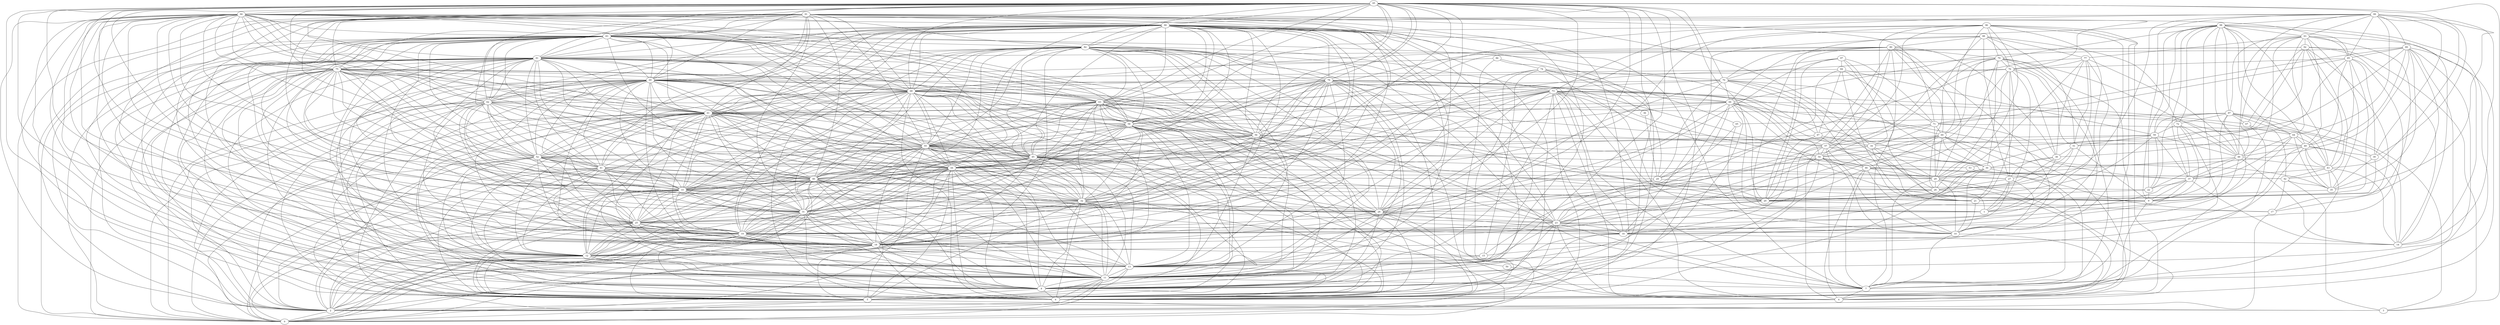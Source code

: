 digraph "sensornet-topology" {
label = "";
rankdir="BT";"0"->"2" [arrowhead = "both"] 
"0"->"5" [arrowhead = "both"] 
"0"->"11" [arrowhead = "both"] 
"0"->"12" [arrowhead = "both"] 
"0"->"18" [arrowhead = "both"] 
"0"->"19" [arrowhead = "both"] 
"0"->"25" [arrowhead = "both"] 
"0"->"31" [arrowhead = "both"] 
"0"->"33" [arrowhead = "both"] 
"0"->"40" [arrowhead = "both"] 
"0"->"41" [arrowhead = "both"] 
"0"->"52" [arrowhead = "both"] 
"0"->"55" [arrowhead = "both"] 
"0"->"61" [arrowhead = "both"] 
"0"->"62" [arrowhead = "both"] 
"0"->"68" [arrowhead = "both"] 
"0"->"69" [arrowhead = "both"] 
"0"->"75" [arrowhead = "both"] 
"0"->"81" [arrowhead = "both"] 
"0"->"83" [arrowhead = "both"] 
"0"->"90" [arrowhead = "both"] 
"0"->"91" [arrowhead = "both"] 
"1"->"9" [arrowhead = "both"] 
"1"->"26" [arrowhead = "both"] 
"1"->"27" [arrowhead = "both"] 
"1"->"38" [arrowhead = "both"] 
"1"->"65" [arrowhead = "both"] 
"1"->"75" [arrowhead = "both"] 
"1"->"76" [arrowhead = "both"] 
"1"->"77" [arrowhead = "both"] 
"1"->"88" [arrowhead = "both"] 
"1"->"95" [arrowhead = "both"] 
"2"->"5" [arrowhead = "both"] 
"2"->"11" [arrowhead = "both"] 
"2"->"12" [arrowhead = "both"] 
"2"->"17" [arrowhead = "both"] 
"2"->"18" [arrowhead = "both"] 
"2"->"19" [arrowhead = "both"] 
"2"->"25" [arrowhead = "both"] 
"2"->"29" [arrowhead = "both"] 
"2"->"31" [arrowhead = "both"] 
"2"->"33" [arrowhead = "both"] 
"2"->"40" [arrowhead = "both"] 
"2"->"41" [arrowhead = "both"] 
"2"->"44" [arrowhead = "both"] 
"2"->"55" [arrowhead = "both"] 
"2"->"61" [arrowhead = "both"] 
"2"->"62" [arrowhead = "both"] 
"2"->"68" [arrowhead = "both"] 
"2"->"69" [arrowhead = "both"] 
"2"->"74" [arrowhead = "both"] 
"2"->"75" [arrowhead = "both"] 
"2"->"81" [arrowhead = "both"] 
"2"->"83" [arrowhead = "both"] 
"2"->"86" [arrowhead = "both"] 
"2"->"90" [arrowhead = "both"] 
"2"->"91" [arrowhead = "both"] 
"2"->"94" [arrowhead = "both"] 
"3"->"5" [arrowhead = "both"] 
"3"->"42" [arrowhead = "both"] 
"3"->"69" [arrowhead = "both"] 
"3"->"87" [arrowhead = "both"] 
"3"->"92" [arrowhead = "both"] 
"3"->"95" [arrowhead = "both"] 
"4"->"7" [arrowhead = "both"] 
"4"->"10" [arrowhead = "both"] 
"4"->"23" [arrowhead = "both"] 
"4"->"28" [arrowhead = "both"] 
"4"->"29" [arrowhead = "both"] 
"4"->"46" [arrowhead = "both"] 
"4"->"57" [arrowhead = "both"] 
"4"->"60" [arrowhead = "both"] 
"4"->"68" [arrowhead = "both"] 
"4"->"73" [arrowhead = "both"] 
"4"->"78" [arrowhead = "both"] 
"4"->"79" [arrowhead = "both"] 
"4"->"89" [arrowhead = "both"] 
"4"->"96" [arrowhead = "both"] 
"5"->"8" [arrowhead = "both"] 
"5"->"9" [arrowhead = "both"] 
"5"->"11" [arrowhead = "both"] 
"5"->"12" [arrowhead = "both"] 
"5"->"13" [arrowhead = "both"] 
"5"->"18" [arrowhead = "both"] 
"5"->"19" [arrowhead = "both"] 
"5"->"25" [arrowhead = "both"] 
"5"->"31" [arrowhead = "both"] 
"5"->"32" [arrowhead = "both"] 
"5"->"33" [arrowhead = "both"] 
"5"->"40" [arrowhead = "both"] 
"5"->"41" [arrowhead = "both"] 
"5"->"43" [arrowhead = "both"] 
"5"->"44" [arrowhead = "both"] 
"5"->"45" [arrowhead = "both"] 
"5"->"52" [arrowhead = "both"] 
"5"->"53" [arrowhead = "both"] 
"5"->"54" [arrowhead = "both"] 
"5"->"58" [arrowhead = "both"] 
"5"->"61" [arrowhead = "both"] 
"5"->"62" [arrowhead = "both"] 
"5"->"63" [arrowhead = "both"] 
"5"->"68" [arrowhead = "both"] 
"5"->"69" [arrowhead = "both"] 
"5"->"75" [arrowhead = "both"] 
"5"->"81" [arrowhead = "both"] 
"5"->"82" [arrowhead = "both"] 
"5"->"83" [arrowhead = "both"] 
"5"->"90" [arrowhead = "both"] 
"5"->"91" [arrowhead = "both"] 
"5"->"94" [arrowhead = "both"] 
"5"->"95" [arrowhead = "both"] 
"6"->"8" [arrowhead = "both"] 
"6"->"11" [arrowhead = "both"] 
"6"->"13" [arrowhead = "both"] 
"6"->"18" [arrowhead = "both"] 
"6"->"23" [arrowhead = "both"] 
"6"->"28" [arrowhead = "both"] 
"6"->"31" [arrowhead = "both"] 
"6"->"32" [arrowhead = "both"] 
"6"->"44" [arrowhead = "both"] 
"6"->"45" [arrowhead = "both"] 
"6"->"49" [arrowhead = "both"] 
"6"->"58" [arrowhead = "both"] 
"6"->"61" [arrowhead = "both"] 
"6"->"63" [arrowhead = "both"] 
"6"->"68" [arrowhead = "both"] 
"6"->"73" [arrowhead = "both"] 
"6"->"78" [arrowhead = "both"] 
"6"->"81" [arrowhead = "both"] 
"6"->"82" [arrowhead = "both"] 
"6"->"89" [arrowhead = "both"] 
"6"->"91" [arrowhead = "both"] 
"6"->"94" [arrowhead = "both"] 
"6"->"95" [arrowhead = "both"] 
"7"->"10" [arrowhead = "both"] 
"7"->"11" [arrowhead = "both"] 
"7"->"23" [arrowhead = "both"] 
"7"->"29" [arrowhead = "both"] 
"7"->"30" [arrowhead = "both"] 
"7"->"46" [arrowhead = "both"] 
"7"->"50" [arrowhead = "both"] 
"7"->"54" [arrowhead = "both"] 
"7"->"60" [arrowhead = "both"] 
"7"->"72" [arrowhead = "both"] 
"7"->"73" [arrowhead = "both"] 
"7"->"79" [arrowhead = "both"] 
"7"->"80" [arrowhead = "both"] 
"7"->"82" [arrowhead = "both"] 
"7"->"90" [arrowhead = "both"] 
"7"->"96" [arrowhead = "both"] 
"7"->"98" [arrowhead = "both"] 
"8"->"11" [arrowhead = "both"] 
"8"->"12" [arrowhead = "both"] 
"8"->"13" [arrowhead = "both"] 
"8"->"16" [arrowhead = "both"] 
"8"->"18" [arrowhead = "both"] 
"8"->"19" [arrowhead = "both"] 
"8"->"23" [arrowhead = "both"] 
"8"->"28" [arrowhead = "both"] 
"8"->"31" [arrowhead = "both"] 
"8"->"32" [arrowhead = "both"] 
"8"->"33" [arrowhead = "both"] 
"8"->"40" [arrowhead = "both"] 
"8"->"44" [arrowhead = "both"] 
"8"->"45" [arrowhead = "both"] 
"8"->"55" [arrowhead = "both"] 
"8"->"56" [arrowhead = "both"] 
"8"->"61" [arrowhead = "both"] 
"8"->"63" [arrowhead = "both"] 
"8"->"66" [arrowhead = "both"] 
"8"->"68" [arrowhead = "both"] 
"8"->"69" [arrowhead = "both"] 
"8"->"73" [arrowhead = "both"] 
"8"->"78" [arrowhead = "both"] 
"8"->"81" [arrowhead = "both"] 
"8"->"82" [arrowhead = "both"] 
"8"->"83" [arrowhead = "both"] 
"8"->"90" [arrowhead = "both"] 
"8"->"94" [arrowhead = "both"] 
"8"->"95" [arrowhead = "both"] 
"9"->"22" [arrowhead = "both"] 
"9"->"34" [arrowhead = "both"] 
"9"->"37" [arrowhead = "both"] 
"9"->"48" [arrowhead = "both"] 
"9"->"51" [arrowhead = "both"] 
"9"->"55" [arrowhead = "both"] 
"9"->"66" [arrowhead = "both"] 
"9"->"72" [arrowhead = "both"] 
"9"->"87" [arrowhead = "both"] 
"9"->"98" [arrowhead = "both"] 
"9"->"99" [arrowhead = "both"] 
"10"->"21" [arrowhead = "both"] 
"10"->"23" [arrowhead = "both"] 
"10"->"25" [arrowhead = "both"] 
"10"->"29" [arrowhead = "both"] 
"10"->"30" [arrowhead = "both"] 
"10"->"46" [arrowhead = "both"] 
"10"->"54" [arrowhead = "both"] 
"10"->"57" [arrowhead = "both"] 
"10"->"73" [arrowhead = "both"] 
"10"->"79" [arrowhead = "both"] 
"10"->"80" [arrowhead = "both"] 
"10"->"96" [arrowhead = "both"] 
"10"->"98" [arrowhead = "both"] 
"11"->"12" [arrowhead = "both"] 
"11"->"13" [arrowhead = "both"] 
"11"->"16" [arrowhead = "both"] 
"11"->"18" [arrowhead = "both"] 
"11"->"19" [arrowhead = "both"] 
"11"->"25" [arrowhead = "both"] 
"11"->"28" [arrowhead = "both"] 
"11"->"31" [arrowhead = "both"] 
"11"->"32" [arrowhead = "both"] 
"11"->"33" [arrowhead = "both"] 
"11"->"40" [arrowhead = "both"] 
"11"->"41" [arrowhead = "both"] 
"11"->"44" [arrowhead = "both"] 
"11"->"45" [arrowhead = "both"] 
"11"->"52" [arrowhead = "both"] 
"11"->"55" [arrowhead = "both"] 
"11"->"56" [arrowhead = "both"] 
"11"->"57" [arrowhead = "both"] 
"11"->"58" [arrowhead = "both"] 
"11"->"62" [arrowhead = "both"] 
"11"->"63" [arrowhead = "both"] 
"11"->"66" [arrowhead = "both"] 
"11"->"68" [arrowhead = "both"] 
"11"->"69" [arrowhead = "both"] 
"11"->"75" [arrowhead = "both"] 
"11"->"78" [arrowhead = "both"] 
"11"->"81" [arrowhead = "both"] 
"11"->"82" [arrowhead = "both"] 
"11"->"83" [arrowhead = "both"] 
"11"->"89" [arrowhead = "both"] 
"11"->"90" [arrowhead = "both"] 
"11"->"91" [arrowhead = "both"] 
"11"->"94" [arrowhead = "both"] 
"11"->"95" [arrowhead = "both"] 
"12"->"18" [arrowhead = "both"] 
"12"->"19" [arrowhead = "both"] 
"12"->"25" [arrowhead = "both"] 
"12"->"31" [arrowhead = "both"] 
"12"->"33" [arrowhead = "both"] 
"12"->"40" [arrowhead = "both"] 
"12"->"41" [arrowhead = "both"] 
"12"->"44" [arrowhead = "both"] 
"12"->"49" [arrowhead = "both"] 
"12"->"52" [arrowhead = "both"] 
"12"->"55" [arrowhead = "both"] 
"12"->"61" [arrowhead = "both"] 
"12"->"63" [arrowhead = "both"] 
"12"->"68" [arrowhead = "both"] 
"12"->"69" [arrowhead = "both"] 
"12"->"75" [arrowhead = "both"] 
"12"->"78" [arrowhead = "both"] 
"12"->"81" [arrowhead = "both"] 
"12"->"82" [arrowhead = "both"] 
"12"->"83" [arrowhead = "both"] 
"12"->"90" [arrowhead = "both"] 
"12"->"91" [arrowhead = "both"] 
"12"->"94" [arrowhead = "both"] 
"13"->"15" [arrowhead = "both"] 
"13"->"19" [arrowhead = "both"] 
"13"->"23" [arrowhead = "both"] 
"13"->"25" [arrowhead = "both"] 
"13"->"28" [arrowhead = "both"] 
"13"->"31" [arrowhead = "both"] 
"13"->"32" [arrowhead = "both"] 
"13"->"33" [arrowhead = "both"] 
"13"->"40" [arrowhead = "both"] 
"13"->"45" [arrowhead = "both"] 
"13"->"55" [arrowhead = "both"] 
"13"->"56" [arrowhead = "both"] 
"13"->"58" [arrowhead = "both"] 
"13"->"61" [arrowhead = "both"] 
"13"->"67" [arrowhead = "both"] 
"13"->"69" [arrowhead = "both"] 
"13"->"73" [arrowhead = "both"] 
"13"->"75" [arrowhead = "both"] 
"13"->"78" [arrowhead = "both"] 
"13"->"81" [arrowhead = "both"] 
"13"->"82" [arrowhead = "both"] 
"13"->"83" [arrowhead = "both"] 
"13"->"90" [arrowhead = "both"] 
"13"->"95" [arrowhead = "both"] 
"14"->"16" [arrowhead = "both"] 
"14"->"37" [arrowhead = "both"] 
"14"->"43" [arrowhead = "both"] 
"14"->"48" [arrowhead = "both"] 
"14"->"49" [arrowhead = "both"] 
"14"->"87" [arrowhead = "both"] 
"14"->"92" [arrowhead = "both"] 
"14"->"93" [arrowhead = "both"] 
"14"->"98" [arrowhead = "both"] 
"14"->"99" [arrowhead = "both"] 
"15"->"18" [arrowhead = "both"] 
"15"->"24" [arrowhead = "both"] 
"15"->"27" [arrowhead = "both"] 
"15"->"74" [arrowhead = "both"] 
"16"->"20" [arrowhead = "both"] 
"16"->"23" [arrowhead = "both"] 
"16"->"27" [arrowhead = "both"] 
"16"->"28" [arrowhead = "both"] 
"16"->"30" [arrowhead = "both"] 
"16"->"58" [arrowhead = "both"] 
"16"->"61" [arrowhead = "both"] 
"16"->"64" [arrowhead = "both"] 
"16"->"73" [arrowhead = "both"] 
"16"->"78" [arrowhead = "both"] 
"16"->"80" [arrowhead = "both"] 
"16"->"88" [arrowhead = "both"] 
"17"->"20" [arrowhead = "both"] 
"17"->"42" [arrowhead = "both"] 
"17"->"46" [arrowhead = "both"] 
"17"->"92" [arrowhead = "both"] 
"17"->"93" [arrowhead = "both"] 
"18"->"19" [arrowhead = "both"] 
"18"->"20" [arrowhead = "both"] 
"18"->"23" [arrowhead = "both"] 
"18"->"25" [arrowhead = "both"] 
"18"->"31" [arrowhead = "both"] 
"18"->"32" [arrowhead = "both"] 
"18"->"33" [arrowhead = "both"] 
"18"->"40" [arrowhead = "both"] 
"18"->"41" [arrowhead = "both"] 
"18"->"44" [arrowhead = "both"] 
"18"->"45" [arrowhead = "both"] 
"18"->"52" [arrowhead = "both"] 
"18"->"55" [arrowhead = "both"] 
"18"->"56" [arrowhead = "both"] 
"18"->"58" [arrowhead = "both"] 
"18"->"61" [arrowhead = "both"] 
"18"->"62" [arrowhead = "both"] 
"18"->"69" [arrowhead = "both"] 
"18"->"70" [arrowhead = "both"] 
"18"->"73" [arrowhead = "both"] 
"18"->"74" [arrowhead = "both"] 
"18"->"75" [arrowhead = "both"] 
"18"->"81" [arrowhead = "both"] 
"18"->"82" [arrowhead = "both"] 
"18"->"83" [arrowhead = "both"] 
"18"->"90" [arrowhead = "both"] 
"18"->"91" [arrowhead = "both"] 
"18"->"94" [arrowhead = "both"] 
"18"->"95" [arrowhead = "both"] 
"19"->"25" [arrowhead = "both"] 
"19"->"31" [arrowhead = "both"] 
"19"->"33" [arrowhead = "both"] 
"19"->"34" [arrowhead = "both"] 
"19"->"37" [arrowhead = "both"] 
"19"->"40" [arrowhead = "both"] 
"19"->"41" [arrowhead = "both"] 
"19"->"44" [arrowhead = "both"] 
"19"->"45" [arrowhead = "both"] 
"19"->"52" [arrowhead = "both"] 
"19"->"54" [arrowhead = "both"] 
"19"->"55" [arrowhead = "both"] 
"19"->"58" [arrowhead = "both"] 
"19"->"61" [arrowhead = "both"] 
"19"->"62" [arrowhead = "both"] 
"19"->"63" [arrowhead = "both"] 
"19"->"68" [arrowhead = "both"] 
"19"->"75" [arrowhead = "both"] 
"19"->"77" [arrowhead = "both"] 
"19"->"81" [arrowhead = "both"] 
"19"->"83" [arrowhead = "both"] 
"19"->"85" [arrowhead = "both"] 
"19"->"90" [arrowhead = "both"] 
"19"->"91" [arrowhead = "both"] 
"19"->"94" [arrowhead = "both"] 
"19"->"95" [arrowhead = "both"] 
"20"->"22" [arrowhead = "both"] 
"20"->"24" [arrowhead = "both"] 
"20"->"26" [arrowhead = "both"] 
"20"->"30" [arrowhead = "both"] 
"20"->"45" [arrowhead = "both"] 
"20"->"47" [arrowhead = "both"] 
"20"->"59" [arrowhead = "both"] 
"20"->"66" [arrowhead = "both"] 
"20"->"68" [arrowhead = "both"] 
"20"->"74" [arrowhead = "both"] 
"20"->"76" [arrowhead = "both"] 
"20"->"80" [arrowhead = "both"] 
"20"->"83" [arrowhead = "both"] 
"20"->"97" [arrowhead = "both"] 
"20"->"99" [arrowhead = "both"] 
"21"->"34" [arrowhead = "both"] 
"21"->"35" [arrowhead = "both"] 
"21"->"39" [arrowhead = "both"] 
"21"->"41" [arrowhead = "both"] 
"21"->"47" [arrowhead = "both"] 
"21"->"60" [arrowhead = "both"] 
"21"->"75" [arrowhead = "both"] 
"21"->"76" [arrowhead = "both"] 
"21"->"84" [arrowhead = "both"] 
"21"->"85" [arrowhead = "both"] 
"21"->"89" [arrowhead = "both"] 
"21"->"97" [arrowhead = "both"] 
"22"->"37" [arrowhead = "both"] 
"22"->"48" [arrowhead = "both"] 
"22"->"59" [arrowhead = "both"] 
"22"->"75" [arrowhead = "both"] 
"22"->"87" [arrowhead = "both"] 
"22"->"98" [arrowhead = "both"] 
"23"->"28" [arrowhead = "both"] 
"23"->"32" [arrowhead = "both"] 
"23"->"46" [arrowhead = "both"] 
"23"->"54" [arrowhead = "both"] 
"23"->"56" [arrowhead = "both"] 
"23"->"57" [arrowhead = "both"] 
"23"->"58" [arrowhead = "both"] 
"23"->"60" [arrowhead = "both"] 
"23"->"63" [arrowhead = "both"] 
"23"->"66" [arrowhead = "both"] 
"23"->"69" [arrowhead = "both"] 
"23"->"78" [arrowhead = "both"] 
"23"->"82" [arrowhead = "both"] 
"23"->"84" [arrowhead = "both"] 
"23"->"96" [arrowhead = "both"] 
"24"->"36" [arrowhead = "both"] 
"24"->"41" [arrowhead = "both"] 
"24"->"65" [arrowhead = "both"] 
"24"->"70" [arrowhead = "both"] 
"24"->"77" [arrowhead = "both"] 
"24"->"86" [arrowhead = "both"] 
"25"->"31" [arrowhead = "both"] 
"25"->"33" [arrowhead = "both"] 
"25"->"40" [arrowhead = "both"] 
"25"->"41" [arrowhead = "both"] 
"25"->"44" [arrowhead = "both"] 
"25"->"45" [arrowhead = "both"] 
"25"->"52" [arrowhead = "both"] 
"25"->"55" [arrowhead = "both"] 
"25"->"61" [arrowhead = "both"] 
"25"->"62" [arrowhead = "both"] 
"25"->"63" [arrowhead = "both"] 
"25"->"68" [arrowhead = "both"] 
"25"->"69" [arrowhead = "both"] 
"25"->"81" [arrowhead = "both"] 
"25"->"83" [arrowhead = "both"] 
"25"->"90" [arrowhead = "both"] 
"25"->"91" [arrowhead = "both"] 
"25"->"94" [arrowhead = "both"] 
"25"->"95" [arrowhead = "both"] 
"26"->"27" [arrowhead = "both"] 
"26"->"29" [arrowhead = "both"] 
"26"->"38" [arrowhead = "both"] 
"26"->"51" [arrowhead = "both"] 
"26"->"63" [arrowhead = "both"] 
"26"->"70" [arrowhead = "both"] 
"26"->"75" [arrowhead = "both"] 
"26"->"77" [arrowhead = "both"] 
"26"->"88" [arrowhead = "both"] 
"27"->"38" [arrowhead = "both"] 
"27"->"44" [arrowhead = "both"] 
"27"->"51" [arrowhead = "both"] 
"27"->"55" [arrowhead = "both"] 
"27"->"76" [arrowhead = "both"] 
"27"->"88" [arrowhead = "both"] 
"28"->"32" [arrowhead = "both"] 
"28"->"33" [arrowhead = "both"] 
"28"->"37" [arrowhead = "both"] 
"28"->"40" [arrowhead = "both"] 
"28"->"45" [arrowhead = "both"] 
"28"->"54" [arrowhead = "both"] 
"28"->"56" [arrowhead = "both"] 
"28"->"58" [arrowhead = "both"] 
"28"->"61" [arrowhead = "both"] 
"28"->"63" [arrowhead = "both"] 
"28"->"66" [arrowhead = "both"] 
"28"->"73" [arrowhead = "both"] 
"28"->"82" [arrowhead = "both"] 
"28"->"83" [arrowhead = "both"] 
"28"->"90" [arrowhead = "both"] 
"28"->"95" [arrowhead = "both"] 
"28"->"97" [arrowhead = "both"] 
"29"->"30" [arrowhead = "both"] 
"29"->"34" [arrowhead = "both"] 
"29"->"46" [arrowhead = "both"] 
"29"->"48" [arrowhead = "both"] 
"29"->"52" [arrowhead = "both"] 
"29"->"54" [arrowhead = "both"] 
"29"->"57" [arrowhead = "both"] 
"29"->"60" [arrowhead = "both"] 
"29"->"71" [arrowhead = "both"] 
"29"->"76" [arrowhead = "both"] 
"29"->"80" [arrowhead = "both"] 
"29"->"96" [arrowhead = "both"] 
"30"->"38" [arrowhead = "both"] 
"30"->"57" [arrowhead = "both"] 
"30"->"60" [arrowhead = "both"] 
"30"->"66" [arrowhead = "both"] 
"30"->"70" [arrowhead = "both"] 
"30"->"79" [arrowhead = "both"] 
"30"->"89" [arrowhead = "both"] 
"31"->"32" [arrowhead = "both"] 
"31"->"33" [arrowhead = "both"] 
"31"->"40" [arrowhead = "both"] 
"31"->"41" [arrowhead = "both"] 
"31"->"44" [arrowhead = "both"] 
"31"->"45" [arrowhead = "both"] 
"31"->"52" [arrowhead = "both"] 
"31"->"55" [arrowhead = "both"] 
"31"->"56" [arrowhead = "both"] 
"31"->"58" [arrowhead = "both"] 
"31"->"61" [arrowhead = "both"] 
"31"->"62" [arrowhead = "both"] 
"31"->"63" [arrowhead = "both"] 
"31"->"68" [arrowhead = "both"] 
"31"->"69" [arrowhead = "both"] 
"31"->"75" [arrowhead = "both"] 
"31"->"78" [arrowhead = "both"] 
"31"->"82" [arrowhead = "both"] 
"31"->"83" [arrowhead = "both"] 
"31"->"90" [arrowhead = "both"] 
"31"->"91" [arrowhead = "both"] 
"31"->"94" [arrowhead = "both"] 
"31"->"95" [arrowhead = "both"] 
"32"->"33" [arrowhead = "both"] 
"32"->"40" [arrowhead = "both"] 
"32"->"44" [arrowhead = "both"] 
"32"->"45" [arrowhead = "both"] 
"32"->"55" [arrowhead = "both"] 
"32"->"56" [arrowhead = "both"] 
"32"->"58" [arrowhead = "both"] 
"32"->"61" [arrowhead = "both"] 
"32"->"63" [arrowhead = "both"] 
"32"->"68" [arrowhead = "both"] 
"32"->"73" [arrowhead = "both"] 
"32"->"78" [arrowhead = "both"] 
"32"->"81" [arrowhead = "both"] 
"32"->"83" [arrowhead = "both"] 
"32"->"90" [arrowhead = "both"] 
"32"->"94" [arrowhead = "both"] 
"32"->"95" [arrowhead = "both"] 
"33"->"40" [arrowhead = "both"] 
"33"->"41" [arrowhead = "both"] 
"33"->"44" [arrowhead = "both"] 
"33"->"45" [arrowhead = "both"] 
"33"->"52" [arrowhead = "both"] 
"33"->"55" [arrowhead = "both"] 
"33"->"58" [arrowhead = "both"] 
"33"->"61" [arrowhead = "both"] 
"33"->"62" [arrowhead = "both"] 
"33"->"63" [arrowhead = "both"] 
"33"->"68" [arrowhead = "both"] 
"33"->"69" [arrowhead = "both"] 
"33"->"75" [arrowhead = "both"] 
"33"->"78" [arrowhead = "both"] 
"33"->"81" [arrowhead = "both"] 
"33"->"82" [arrowhead = "both"] 
"33"->"90" [arrowhead = "both"] 
"33"->"91" [arrowhead = "both"] 
"33"->"94" [arrowhead = "both"] 
"33"->"95" [arrowhead = "both"] 
"34"->"47" [arrowhead = "both"] 
"34"->"59" [arrowhead = "both"] 
"34"->"69" [arrowhead = "both"] 
"34"->"71" [arrowhead = "both"] 
"34"->"91" [arrowhead = "both"] 
"34"->"97" [arrowhead = "both"] 
"35"->"39" [arrowhead = "both"] 
"35"->"42" [arrowhead = "both"] 
"35"->"43" [arrowhead = "both"] 
"35"->"49" [arrowhead = "both"] 
"35"->"64" [arrowhead = "both"] 
"35"->"71" [arrowhead = "both"] 
"35"->"89" [arrowhead = "both"] 
"35"->"93" [arrowhead = "both"] 
"35"->"99" [arrowhead = "both"] 
"36"->"74" [arrowhead = "both"] 
"37"->"43" [arrowhead = "both"] 
"37"->"46" [arrowhead = "both"] 
"37"->"48" [arrowhead = "both"] 
"37"->"59" [arrowhead = "both"] 
"37"->"64" [arrowhead = "both"] 
"37"->"66" [arrowhead = "both"] 
"37"->"72" [arrowhead = "both"] 
"37"->"93" [arrowhead = "both"] 
"37"->"98" [arrowhead = "both"] 
"38"->"51" [arrowhead = "both"] 
"38"->"76" [arrowhead = "both"] 
"38"->"77" [arrowhead = "both"] 
"38"->"80" [arrowhead = "both"] 
"38"->"85" [arrowhead = "both"] 
"39"->"49" [arrowhead = "both"] 
"39"->"71" [arrowhead = "both"] 
"39"->"85" [arrowhead = "both"] 
"39"->"95" [arrowhead = "both"] 
"39"->"99" [arrowhead = "both"] 
"40"->"41" [arrowhead = "both"] 
"40"->"44" [arrowhead = "both"] 
"40"->"45" [arrowhead = "both"] 
"40"->"52" [arrowhead = "both"] 
"40"->"55" [arrowhead = "both"] 
"40"->"58" [arrowhead = "both"] 
"40"->"61" [arrowhead = "both"] 
"40"->"62" [arrowhead = "both"] 
"40"->"63" [arrowhead = "both"] 
"40"->"68" [arrowhead = "both"] 
"40"->"69" [arrowhead = "both"] 
"40"->"75" [arrowhead = "both"] 
"40"->"78" [arrowhead = "both"] 
"40"->"81" [arrowhead = "both"] 
"40"->"82" [arrowhead = "both"] 
"40"->"83" [arrowhead = "both"] 
"40"->"91" [arrowhead = "both"] 
"40"->"94" [arrowhead = "both"] 
"40"->"95" [arrowhead = "both"] 
"40"->"96" [arrowhead = "both"] 
"41"->"52" [arrowhead = "both"] 
"41"->"55" [arrowhead = "both"] 
"41"->"61" [arrowhead = "both"] 
"41"->"62" [arrowhead = "both"] 
"41"->"68" [arrowhead = "both"] 
"41"->"69" [arrowhead = "both"] 
"41"->"71" [arrowhead = "both"] 
"41"->"75" [arrowhead = "both"] 
"41"->"81" [arrowhead = "both"] 
"41"->"83" [arrowhead = "both"] 
"41"->"90" [arrowhead = "both"] 
"42"->"43" [arrowhead = "both"] 
"42"->"53" [arrowhead = "both"] 
"42"->"56" [arrowhead = "both"] 
"42"->"67" [arrowhead = "both"] 
"42"->"92" [arrowhead = "both"] 
"43"->"48" [arrowhead = "both"] 
"43"->"49" [arrowhead = "both"] 
"43"->"64" [arrowhead = "both"] 
"43"->"85" [arrowhead = "both"] 
"43"->"87" [arrowhead = "both"] 
"43"->"92" [arrowhead = "both"] 
"43"->"98" [arrowhead = "both"] 
"43"->"99" [arrowhead = "both"] 
"44"->"45" [arrowhead = "both"] 
"44"->"52" [arrowhead = "both"] 
"44"->"55" [arrowhead = "both"] 
"44"->"56" [arrowhead = "both"] 
"44"->"58" [arrowhead = "both"] 
"44"->"61" [arrowhead = "both"] 
"44"->"62" [arrowhead = "both"] 
"44"->"66" [arrowhead = "both"] 
"44"->"68" [arrowhead = "both"] 
"44"->"69" [arrowhead = "both"] 
"44"->"75" [arrowhead = "both"] 
"44"->"81" [arrowhead = "both"] 
"44"->"82" [arrowhead = "both"] 
"44"->"83" [arrowhead = "both"] 
"44"->"90" [arrowhead = "both"] 
"44"->"95" [arrowhead = "both"] 
"44"->"98" [arrowhead = "both"] 
"45"->"47" [arrowhead = "both"] 
"45"->"55" [arrowhead = "both"] 
"45"->"56" [arrowhead = "both"] 
"45"->"58" [arrowhead = "both"] 
"45"->"61" [arrowhead = "both"] 
"45"->"63" [arrowhead = "both"] 
"45"->"68" [arrowhead = "both"] 
"45"->"69" [arrowhead = "both"] 
"45"->"70" [arrowhead = "both"] 
"45"->"75" [arrowhead = "both"] 
"45"->"78" [arrowhead = "both"] 
"45"->"81" [arrowhead = "both"] 
"45"->"82" [arrowhead = "both"] 
"45"->"83" [arrowhead = "both"] 
"45"->"90" [arrowhead = "both"] 
"45"->"94" [arrowhead = "both"] 
"46"->"54" [arrowhead = "both"] 
"46"->"57" [arrowhead = "both"] 
"46"->"60" [arrowhead = "both"] 
"46"->"70" [arrowhead = "both"] 
"46"->"73" [arrowhead = "both"] 
"46"->"79" [arrowhead = "both"] 
"47"->"70" [arrowhead = "both"] 
"47"->"71" [arrowhead = "both"] 
"47"->"83" [arrowhead = "both"] 
"47"->"84" [arrowhead = "both"] 
"48"->"49" [arrowhead = "both"] 
"48"->"59" [arrowhead = "both"] 
"48"->"64" [arrowhead = "both"] 
"48"->"72" [arrowhead = "both"] 
"48"->"77" [arrowhead = "both"] 
"48"->"79" [arrowhead = "both"] 
"48"->"87" [arrowhead = "both"] 
"48"->"93" [arrowhead = "both"] 
"48"->"99" [arrowhead = "both"] 
"49"->"56" [arrowhead = "both"] 
"49"->"62" [arrowhead = "both"] 
"49"->"64" [arrowhead = "both"] 
"49"->"85" [arrowhead = "both"] 
"49"->"89" [arrowhead = "both"] 
"49"->"93" [arrowhead = "both"] 
"49"->"98" [arrowhead = "both"] 
"50"->"55" [arrowhead = "both"] 
"51"->"59" [arrowhead = "both"] 
"51"->"76" [arrowhead = "both"] 
"51"->"77" [arrowhead = "both"] 
"51"->"88" [arrowhead = "both"] 
"51"->"89" [arrowhead = "both"] 
"52"->"55" [arrowhead = "both"] 
"52"->"61" [arrowhead = "both"] 
"52"->"62" [arrowhead = "both"] 
"52"->"68" [arrowhead = "both"] 
"52"->"69" [arrowhead = "both"] 
"52"->"75" [arrowhead = "both"] 
"52"->"79" [arrowhead = "both"] 
"52"->"81" [arrowhead = "both"] 
"52"->"83" [arrowhead = "both"] 
"52"->"90" [arrowhead = "both"] 
"52"->"91" [arrowhead = "both"] 
"52"->"94" [arrowhead = "both"] 
"53"->"55" [arrowhead = "both"] 
"53"->"92" [arrowhead = "both"] 
"54"->"57" [arrowhead = "both"] 
"54"->"60" [arrowhead = "both"] 
"54"->"66" [arrowhead = "both"] 
"54"->"73" [arrowhead = "both"] 
"54"->"78" [arrowhead = "both"] 
"54"->"79" [arrowhead = "both"] 
"54"->"92" [arrowhead = "both"] 
"54"->"96" [arrowhead = "both"] 
"55"->"56" [arrowhead = "both"] 
"55"->"58" [arrowhead = "both"] 
"55"->"59" [arrowhead = "both"] 
"55"->"61" [arrowhead = "both"] 
"55"->"62" [arrowhead = "both"] 
"55"->"63" [arrowhead = "both"] 
"55"->"68" [arrowhead = "both"] 
"55"->"69" [arrowhead = "both"] 
"55"->"75" [arrowhead = "both"] 
"55"->"80" [arrowhead = "both"] 
"55"->"81" [arrowhead = "both"] 
"55"->"82" [arrowhead = "both"] 
"55"->"83" [arrowhead = "both"] 
"55"->"90" [arrowhead = "both"] 
"55"->"91" [arrowhead = "both"] 
"55"->"94" [arrowhead = "both"] 
"55"->"95" [arrowhead = "both"] 
"56"->"58" [arrowhead = "both"] 
"56"->"61" [arrowhead = "both"] 
"56"->"63" [arrowhead = "both"] 
"56"->"68" [arrowhead = "both"] 
"56"->"73" [arrowhead = "both"] 
"56"->"78" [arrowhead = "both"] 
"56"->"81" [arrowhead = "both"] 
"56"->"82" [arrowhead = "both"] 
"56"->"90" [arrowhead = "both"] 
"56"->"94" [arrowhead = "both"] 
"56"->"95" [arrowhead = "both"] 
"56"->"99" [arrowhead = "both"] 
"57"->"60" [arrowhead = "both"] 
"57"->"61" [arrowhead = "both"] 
"57"->"68" [arrowhead = "both"] 
"57"->"73" [arrowhead = "both"] 
"57"->"79" [arrowhead = "both"] 
"57"->"80" [arrowhead = "both"] 
"57"->"96" [arrowhead = "both"] 
"58"->"61" [arrowhead = "both"] 
"58"->"63" [arrowhead = "both"] 
"58"->"66" [arrowhead = "both"] 
"58"->"68" [arrowhead = "both"] 
"58"->"69" [arrowhead = "both"] 
"58"->"73" [arrowhead = "both"] 
"58"->"78" [arrowhead = "both"] 
"58"->"81" [arrowhead = "both"] 
"58"->"82" [arrowhead = "both"] 
"58"->"83" [arrowhead = "both"] 
"58"->"90" [arrowhead = "both"] 
"58"->"94" [arrowhead = "both"] 
"58"->"95" [arrowhead = "both"] 
"59"->"72" [arrowhead = "both"] 
"59"->"84" [arrowhead = "both"] 
"59"->"87" [arrowhead = "both"] 
"59"->"98" [arrowhead = "both"] 
"60"->"71" [arrowhead = "both"] 
"60"->"73" [arrowhead = "both"] 
"60"->"79" [arrowhead = "both"] 
"60"->"80" [arrowhead = "both"] 
"60"->"96" [arrowhead = "both"] 
"61"->"62" [arrowhead = "both"] 
"61"->"63" [arrowhead = "both"] 
"61"->"66" [arrowhead = "both"] 
"61"->"68" [arrowhead = "both"] 
"61"->"69" [arrowhead = "both"] 
"61"->"75" [arrowhead = "both"] 
"61"->"78" [arrowhead = "both"] 
"61"->"81" [arrowhead = "both"] 
"61"->"82" [arrowhead = "both"] 
"61"->"83" [arrowhead = "both"] 
"61"->"90" [arrowhead = "both"] 
"61"->"91" [arrowhead = "both"] 
"61"->"92" [arrowhead = "both"] 
"61"->"94" [arrowhead = "both"] 
"61"->"95" [arrowhead = "both"] 
"62"->"68" [arrowhead = "both"] 
"62"->"69" [arrowhead = "both"] 
"62"->"75" [arrowhead = "both"] 
"62"->"81" [arrowhead = "both"] 
"62"->"83" [arrowhead = "both"] 
"62"->"90" [arrowhead = "both"] 
"62"->"91" [arrowhead = "both"] 
"62"->"94" [arrowhead = "both"] 
"62"->"99" [arrowhead = "both"] 
"63"->"69" [arrowhead = "both"] 
"63"->"73" [arrowhead = "both"] 
"63"->"75" [arrowhead = "both"] 
"63"->"78" [arrowhead = "both"] 
"63"->"81" [arrowhead = "both"] 
"63"->"82" [arrowhead = "both"] 
"63"->"83" [arrowhead = "both"] 
"63"->"90" [arrowhead = "both"] 
"63"->"95" [arrowhead = "both"] 
"64"->"66" [arrowhead = "both"] 
"64"->"87" [arrowhead = "both"] 
"64"->"93" [arrowhead = "both"] 
"64"->"98" [arrowhead = "both"] 
"64"->"99" [arrowhead = "both"] 
"65"->"74" [arrowhead = "both"] 
"65"->"87" [arrowhead = "both"] 
"66"->"70" [arrowhead = "both"] 
"66"->"73" [arrowhead = "both"] 
"66"->"78" [arrowhead = "both"] 
"66"->"80" [arrowhead = "both"] 
"66"->"89" [arrowhead = "both"] 
"67"->"73" [arrowhead = "both"] 
"67"->"87" [arrowhead = "both"] 
"67"->"92" [arrowhead = "both"] 
"68"->"69" [arrowhead = "both"] 
"68"->"70" [arrowhead = "both"] 
"68"->"75" [arrowhead = "both"] 
"68"->"76" [arrowhead = "both"] 
"68"->"80" [arrowhead = "both"] 
"68"->"81" [arrowhead = "both"] 
"68"->"82" [arrowhead = "both"] 
"68"->"83" [arrowhead = "both"] 
"68"->"90" [arrowhead = "both"] 
"68"->"91" [arrowhead = "both"] 
"68"->"94" [arrowhead = "both"] 
"68"->"95" [arrowhead = "both"] 
"69"->"75" [arrowhead = "both"] 
"69"->"81" [arrowhead = "both"] 
"69"->"83" [arrowhead = "both"] 
"69"->"84" [arrowhead = "both"] 
"69"->"86" [arrowhead = "both"] 
"69"->"90" [arrowhead = "both"] 
"69"->"91" [arrowhead = "both"] 
"69"->"94" [arrowhead = "both"] 
"69"->"95" [arrowhead = "both"] 
"70"->"74" [arrowhead = "both"] 
"70"->"76" [arrowhead = "both"] 
"70"->"80" [arrowhead = "both"] 
"70"->"95" [arrowhead = "both"] 
"70"->"97" [arrowhead = "both"] 
"71"->"84" [arrowhead = "both"] 
"71"->"85" [arrowhead = "both"] 
"71"->"89" [arrowhead = "both"] 
"71"->"91" [arrowhead = "both"] 
"71"->"97" [arrowhead = "both"] 
"72"->"87" [arrowhead = "both"] 
"72"->"88" [arrowhead = "both"] 
"72"->"98" [arrowhead = "both"] 
"73"->"78" [arrowhead = "both"] 
"73"->"82" [arrowhead = "both"] 
"73"->"96" [arrowhead = "both"] 
"74"->"86" [arrowhead = "both"] 
"75"->"81" [arrowhead = "both"] 
"75"->"83" [arrowhead = "both"] 
"75"->"90" [arrowhead = "both"] 
"75"->"91" [arrowhead = "both"] 
"75"->"94" [arrowhead = "both"] 
"75"->"95" [arrowhead = "both"] 
"76"->"77" [arrowhead = "both"] 
"76"->"79" [arrowhead = "both"] 
"76"->"85" [arrowhead = "both"] 
"76"->"88" [arrowhead = "both"] 
"76"->"94" [arrowhead = "both"] 
"77"->"88" [arrowhead = "both"] 
"77"->"93" [arrowhead = "both"] 
"78"->"82" [arrowhead = "both"] 
"78"->"83" [arrowhead = "both"] 
"78"->"90" [arrowhead = "both"] 
"78"->"95" [arrowhead = "both"] 
"79"->"80" [arrowhead = "both"] 
"79"->"96" [arrowhead = "both"] 
"79"->"98" [arrowhead = "both"] 
"80"->"88" [arrowhead = "both"] 
"81"->"82" [arrowhead = "both"] 
"81"->"83" [arrowhead = "both"] 
"81"->"90" [arrowhead = "both"] 
"81"->"91" [arrowhead = "both"] 
"81"->"92" [arrowhead = "both"] 
"81"->"94" [arrowhead = "both"] 
"81"->"95" [arrowhead = "both"] 
"82"->"83" [arrowhead = "both"] 
"82"->"90" [arrowhead = "both"] 
"82"->"94" [arrowhead = "both"] 
"82"->"95" [arrowhead = "both"] 
"83"->"90" [arrowhead = "both"] 
"83"->"91" [arrowhead = "both"] 
"83"->"94" [arrowhead = "both"] 
"83"->"95" [arrowhead = "both"] 
"83"->"96" [arrowhead = "both"] 
"84"->"97" [arrowhead = "both"] 
"85"->"89" [arrowhead = "both"] 
"85"->"93" [arrowhead = "both"] 
"85"->"94" [arrowhead = "both"] 
"85"->"99" [arrowhead = "both"] 
"87"->"93" [arrowhead = "both"] 
"87"->"98" [arrowhead = "both"] 
"89"->"99" [arrowhead = "both"] 
"90"->"91" [arrowhead = "both"] 
"90"->"94" [arrowhead = "both"] 
"90"->"95" [arrowhead = "both"] 
"92"->"93" [arrowhead = "both"] 
"93"->"98" [arrowhead = "both"] 
"93"->"99" [arrowhead = "both"] 
"94"->"95" [arrowhead = "both"] 
"98"->"99" [arrowhead = "both"] 
}